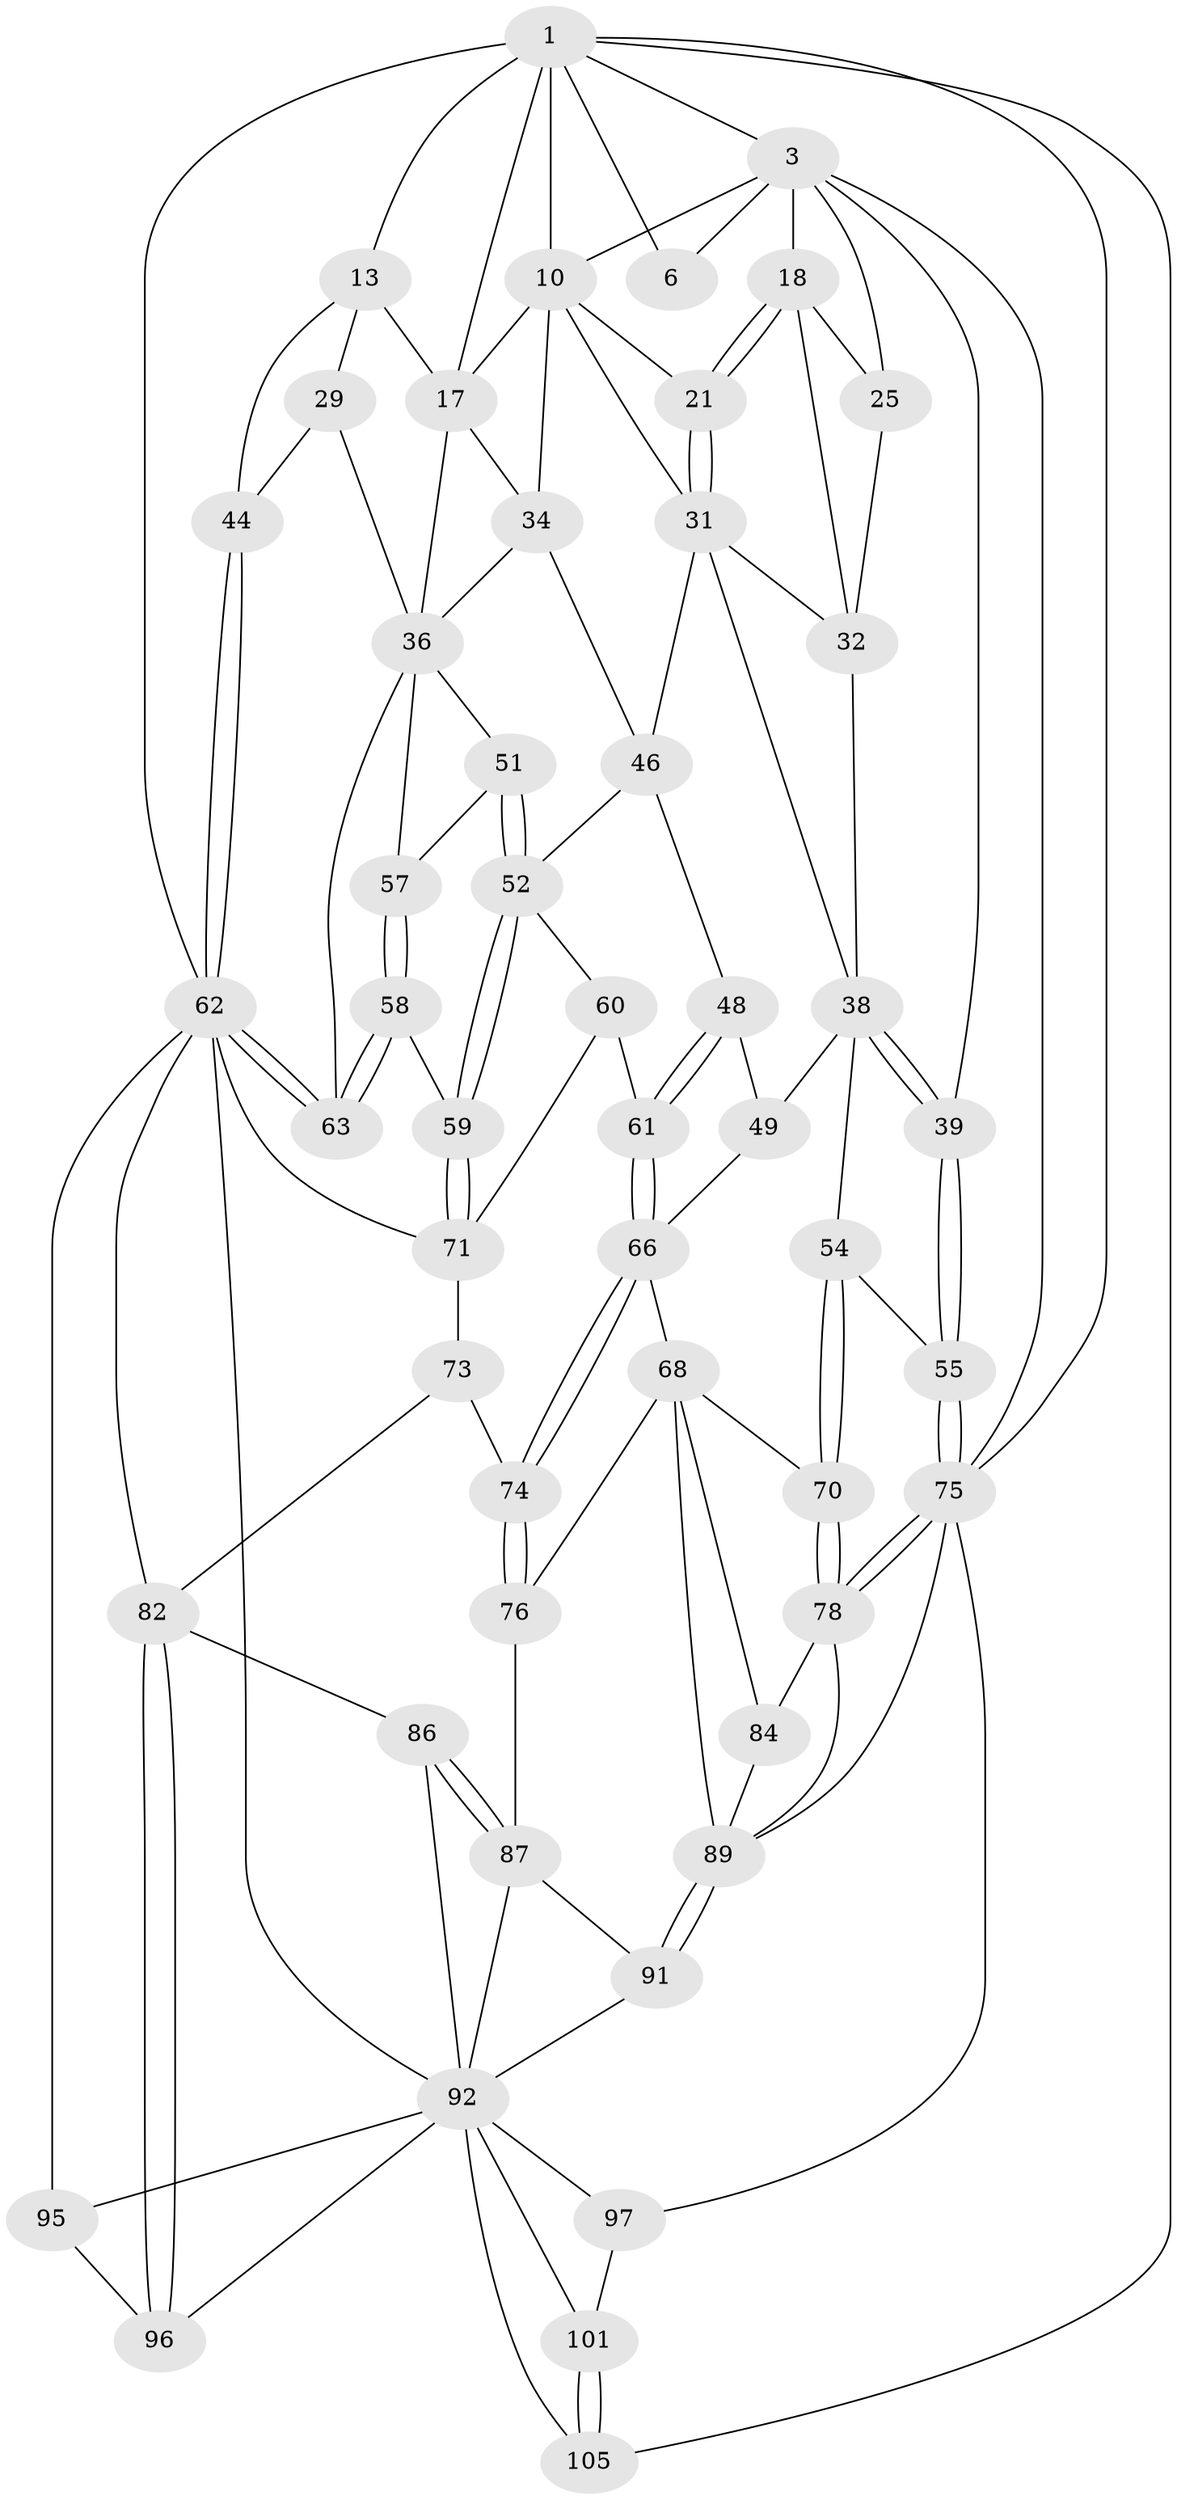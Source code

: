 // original degree distribution, {3: 0.01904761904761905, 5: 0.6095238095238096, 4: 0.2, 6: 0.17142857142857143}
// Generated by graph-tools (version 1.1) at 2025/16/03/09/25 04:16:55]
// undirected, 52 vertices, 125 edges
graph export_dot {
graph [start="1"]
  node [color=gray90,style=filled];
  1 [pos="+0.7331098485020937+0",super="+7+2"];
  3 [pos="+0+0",super="+26+4"];
  6 [pos="+0.7330530302098481+0"];
  10 [pos="+0.5559271890502169+0.11937359268900179",super="+11+24"];
  13 [pos="+0.7894866423209347+0.0934113247522403",super="+14+16"];
  17 [pos="+0.6987337486954454+0.1432153494900795",super="+22"];
  18 [pos="+0.37897068584584315+0.16568631943098053",super="+19"];
  21 [pos="+0.41688662209657923+0.21471386481724378"];
  25 [pos="+0.07893331713846327+0.20173829715904879"];
  29 [pos="+0.8344262125685186+0.1894512340128594",super="+40"];
  31 [pos="+0.4380962912150116+0.2722632853486586",super="+42"];
  32 [pos="+0.22838252354182434+0.20018097232751877",super="+33"];
  34 [pos="+0.6566097738977211+0.3103254195969481",super="+35"];
  36 [pos="+0.7748301507528346+0.3242414974738229",super="+37+41"];
  38 [pos="+0.06065319688711035+0.2991823505063031",super="+45"];
  39 [pos="+0+0.38127930619239087"];
  44 [pos="+1+0.4126233755733865"];
  46 [pos="+0.591936718158925+0.4136295400389802",super="+47"];
  48 [pos="+0.37126377080624157+0.4108279162375936"];
  49 [pos="+0.2929115830617358+0.4325078339556864"];
  51 [pos="+0.7533177058524678+0.44885789451448077"];
  52 [pos="+0.6634075799149717+0.5145605578116479",super="+53"];
  54 [pos="+0.1297400187569112+0.5330691312872894"];
  55 [pos="+0+0.452018080006342"];
  57 [pos="+0.7656604133119597+0.45881364003031155"];
  58 [pos="+0.7922765376730794+0.6119995382977665"];
  59 [pos="+0.7606656635486454+0.61623048651305"];
  60 [pos="+0.5876317524699793+0.531278858281369"];
  61 [pos="+0.4780751391696203+0.5369573658184413"];
  62 [pos="+1+0.6440117638094645",super="+65"];
  63 [pos="+1+0.6195510826048203"];
  66 [pos="+0.43694668486777477+0.6271873244327953",super="+67"];
  68 [pos="+0.2841332077928392+0.6972690659792298",super="+77+69"];
  70 [pos="+0.15561443427749286+0.6481071415948513"];
  71 [pos="+0.7274972409904799+0.6547114720232441",super="+72"];
  73 [pos="+0.5726884864061458+0.6730458001003424"];
  74 [pos="+0.4489745857760354+0.6844659627068372"];
  75 [pos="+0+0.7721834939207738",super="+98"];
  76 [pos="+0.4343248833399857+0.7043049735834768"];
  78 [pos="+0+0.7818571375532788",super="+85"];
  82 [pos="+0.6859112545640293+0.7855921250479654",super="+83"];
  84 [pos="+0.13806410076851458+0.765855649352844"];
  86 [pos="+0.6104178851467834+0.7987076497845335"];
  87 [pos="+0.5229254324351792+0.7878089418902059",super="+88"];
  89 [pos="+0.28606157128676807+0.8499320372685354",super="+90"];
  91 [pos="+0.4336921931196553+0.7959460809444618"];
  92 [pos="+0.49984474709428006+0.8245858812715664",super="+93+94"];
  95 [pos="+0.8349144532582383+0.8235178289810947"];
  96 [pos="+0.7305053500103651+0.8307495285468207"];
  97 [pos="+0.4412593203060098+1"];
  101 [pos="+0.4456676263709318+1"];
  105 [pos="+0.8484812557966366+1"];
  1 -- 17;
  1 -- 6;
  1 -- 10;
  1 -- 13 [weight=2];
  1 -- 3;
  1 -- 105;
  1 -- 75;
  1 -- 62;
  3 -- 75;
  3 -- 25;
  3 -- 39;
  3 -- 18 [weight=2];
  3 -- 10;
  3 -- 6;
  10 -- 21;
  10 -- 17;
  10 -- 34;
  10 -- 31;
  13 -- 29 [weight=2];
  13 -- 44;
  13 -- 17 [weight=2];
  17 -- 34;
  17 -- 36;
  18 -- 21;
  18 -- 21;
  18 -- 32;
  18 -- 25;
  21 -- 31;
  21 -- 31;
  25 -- 32;
  29 -- 44;
  29 -- 36;
  31 -- 32;
  31 -- 46;
  31 -- 38;
  32 -- 38;
  34 -- 46;
  34 -- 36;
  36 -- 51;
  36 -- 57;
  36 -- 63;
  38 -- 39;
  38 -- 39;
  38 -- 54;
  38 -- 49;
  39 -- 55;
  39 -- 55;
  44 -- 62;
  44 -- 62;
  46 -- 52;
  46 -- 48;
  48 -- 49;
  48 -- 61;
  48 -- 61;
  49 -- 66;
  51 -- 52;
  51 -- 52;
  51 -- 57;
  52 -- 59;
  52 -- 59;
  52 -- 60;
  54 -- 55;
  54 -- 70;
  54 -- 70;
  55 -- 75;
  55 -- 75;
  57 -- 58;
  57 -- 58;
  58 -- 59;
  58 -- 63;
  58 -- 63;
  59 -- 71;
  59 -- 71;
  60 -- 61;
  60 -- 71;
  61 -- 66;
  61 -- 66;
  62 -- 63;
  62 -- 63;
  62 -- 82;
  62 -- 71;
  62 -- 92;
  62 -- 95;
  66 -- 74;
  66 -- 74;
  66 -- 68;
  68 -- 89;
  68 -- 76;
  68 -- 70;
  68 -- 84;
  70 -- 78;
  70 -- 78;
  71 -- 73;
  73 -- 74;
  73 -- 82;
  74 -- 76;
  74 -- 76;
  75 -- 78;
  75 -- 78;
  75 -- 97;
  75 -- 89;
  76 -- 87;
  78 -- 84;
  78 -- 89;
  82 -- 96;
  82 -- 96;
  82 -- 86;
  84 -- 89;
  86 -- 87;
  86 -- 87;
  86 -- 92;
  87 -- 92;
  87 -- 91;
  89 -- 91;
  89 -- 91;
  91 -- 92;
  92 -- 97;
  92 -- 96;
  92 -- 101;
  92 -- 105;
  92 -- 95;
  95 -- 96;
  97 -- 101;
  101 -- 105;
  101 -- 105;
}
